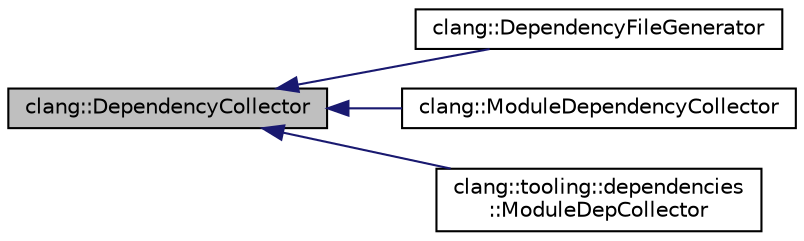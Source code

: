 digraph "clang::DependencyCollector"
{
 // LATEX_PDF_SIZE
  bgcolor="transparent";
  edge [fontname="Helvetica",fontsize="10",labelfontname="Helvetica",labelfontsize="10"];
  node [fontname="Helvetica",fontsize="10",shape=record];
  rankdir="LR";
  Node1 [label="clang::DependencyCollector",height=0.2,width=0.4,color="black", fillcolor="grey75", style="filled", fontcolor="black",tooltip="An interface for collecting the dependencies of a compilation."];
  Node1 -> Node2 [dir="back",color="midnightblue",fontsize="10",style="solid",fontname="Helvetica"];
  Node2 [label="clang::DependencyFileGenerator",height=0.2,width=0.4,color="black",URL="$classclang_1_1DependencyFileGenerator.html",tooltip="Builds a dependency file when attached to a Preprocessor (for includes) and ASTReader (for module imp..."];
  Node1 -> Node3 [dir="back",color="midnightblue",fontsize="10",style="solid",fontname="Helvetica"];
  Node3 [label="clang::ModuleDependencyCollector",height=0.2,width=0.4,color="black",URL="$classclang_1_1ModuleDependencyCollector.html",tooltip="Collects the dependencies for imported modules into a directory."];
  Node1 -> Node4 [dir="back",color="midnightblue",fontsize="10",style="solid",fontname="Helvetica"];
  Node4 [label="clang::tooling::dependencies\l::ModuleDepCollector",height=0.2,width=0.4,color="black",URL="$classclang_1_1tooling_1_1dependencies_1_1ModuleDepCollector.html",tooltip="Collects modular and non-modular dependencies of the main file by attaching ModuleDepCollectorPP to t..."];
}
